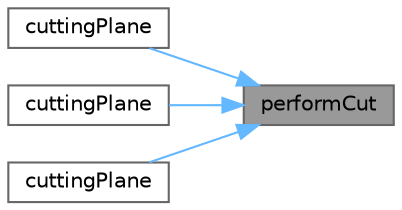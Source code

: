 digraph "performCut"
{
 // LATEX_PDF_SIZE
  bgcolor="transparent";
  edge [fontname=Helvetica,fontsize=10,labelfontname=Helvetica,labelfontsize=10];
  node [fontname=Helvetica,fontsize=10,shape=box,height=0.2,width=0.4];
  rankdir="RL";
  Node1 [id="Node000001",label="performCut",height=0.2,width=0.4,color="gray40", fillcolor="grey60", style="filled", fontcolor="black",tooltip=" "];
  Node1 -> Node2 [id="edge1_Node000001_Node000002",dir="back",color="steelblue1",style="solid",tooltip=" "];
  Node2 [id="Node000002",label="cuttingPlane",height=0.2,width=0.4,color="grey40", fillcolor="white", style="filled",URL="$classFoam_1_1cuttingPlane.html#a3bc781f299f1df3cb4cda9a51f09c5d4",tooltip=" "];
  Node1 -> Node3 [id="edge2_Node000001_Node000003",dir="back",color="steelblue1",style="solid",tooltip=" "];
  Node3 [id="Node000003",label="cuttingPlane",height=0.2,width=0.4,color="grey40", fillcolor="white", style="filled",URL="$classFoam_1_1cuttingPlane.html#a470214670bbc330544ce7721a79f8e8e",tooltip=" "];
  Node1 -> Node4 [id="edge3_Node000001_Node000004",dir="back",color="steelblue1",style="solid",tooltip=" "];
  Node4 [id="Node000004",label="cuttingPlane",height=0.2,width=0.4,color="grey40", fillcolor="white", style="filled",URL="$classFoam_1_1cuttingPlane.html#a54f6168750d003672394ece76e476622",tooltip=" "];
}
